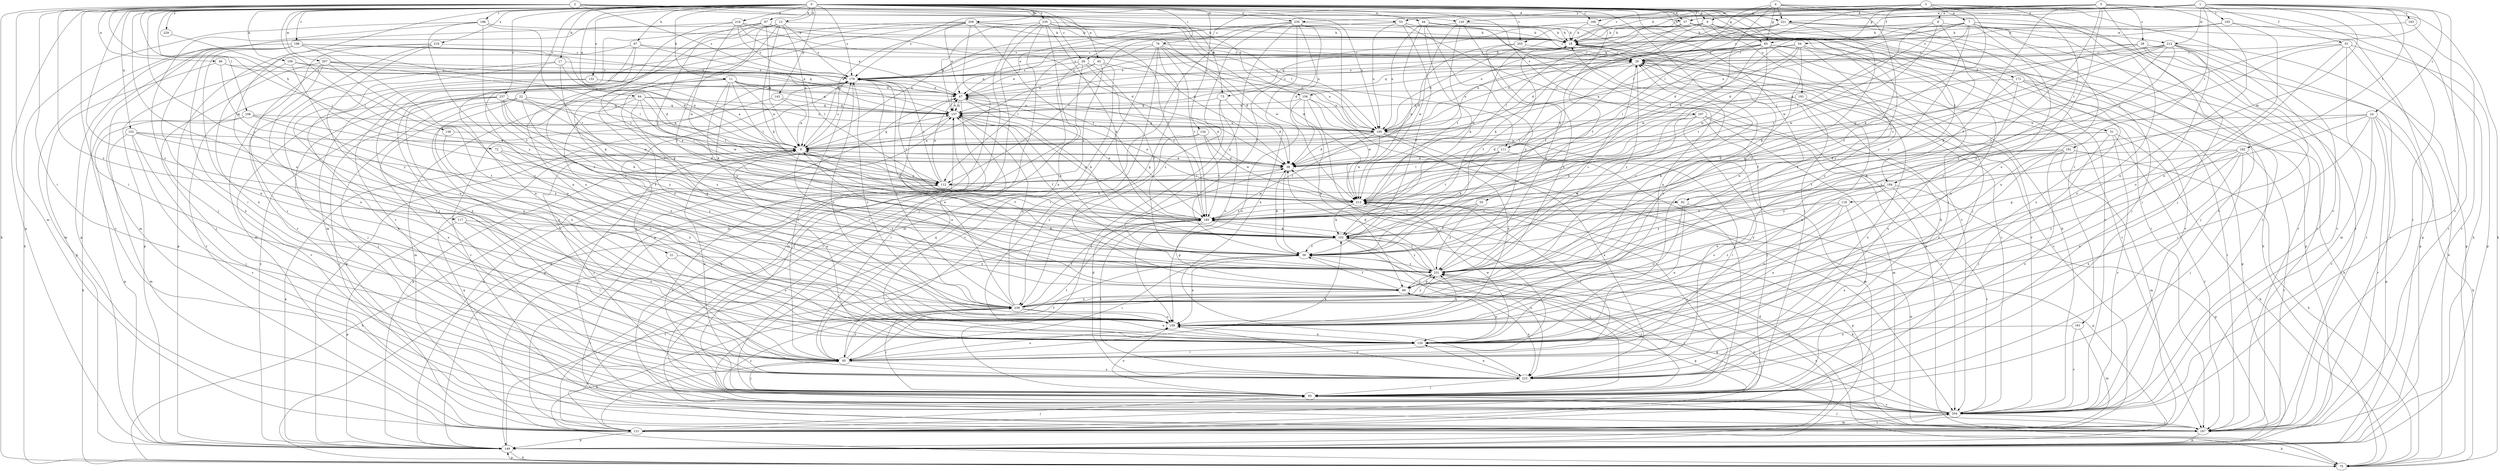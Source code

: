 strict digraph  {
0;
1;
2;
3;
4;
5;
6;
7;
8;
9;
11;
13;
17;
18;
21;
22;
24;
26;
28;
29;
37;
38;
44;
45;
46;
47;
51;
52;
53;
54;
55;
56;
64;
65;
66;
67;
72;
73;
75;
76;
85;
92;
93;
97;
100;
102;
105;
108;
111;
112;
117;
118;
120;
121;
130;
132;
134;
138;
139;
143;
149;
152;
156;
157;
161;
166;
167;
172;
176;
181;
182;
183;
184;
185;
193;
195;
196;
197;
198;
203;
204;
207;
208;
212;
213;
216;
218;
221;
222;
229;
230;
231;
235;
237;
239;
0 -> 6  [label=a];
0 -> 11  [label=b];
0 -> 13  [label=b];
0 -> 17  [label=b];
0 -> 21  [label=c];
0 -> 22  [label=c];
0 -> 37  [label=d];
0 -> 44  [label=e];
0 -> 45  [label=e];
0 -> 51  [label=f];
0 -> 64  [label=g];
0 -> 65  [label=g];
0 -> 67  [label=h];
0 -> 72  [label=h];
0 -> 76  [label=i];
0 -> 85  [label=i];
0 -> 92  [label=j];
0 -> 97  [label=k];
0 -> 100  [label=k];
0 -> 117  [label=m];
0 -> 130  [label=n];
0 -> 132  [label=o];
0 -> 134  [label=o];
0 -> 138  [label=o];
0 -> 139  [label=o];
0 -> 143  [label=p];
0 -> 149  [label=p];
0 -> 152  [label=q];
0 -> 161  [label=r];
0 -> 166  [label=r];
0 -> 172  [label=s];
0 -> 176  [label=s];
0 -> 193  [label=u];
0 -> 195  [label=u];
0 -> 196  [label=v];
0 -> 197  [label=v];
0 -> 198  [label=v];
0 -> 203  [label=v];
0 -> 207  [label=w];
0 -> 208  [label=w];
0 -> 216  [label=x];
0 -> 218  [label=x];
0 -> 221  [label=x];
0 -> 229  [label=y];
0 -> 230  [label=y];
0 -> 235  [label=z];
0 -> 237  [label=z];
0 -> 239  [label=z];
1 -> 6  [label=a];
1 -> 18  [label=b];
1 -> 24  [label=c];
1 -> 52  [label=f];
1 -> 53  [label=f];
1 -> 73  [label=h];
1 -> 92  [label=j];
1 -> 105  [label=l];
1 -> 118  [label=m];
1 -> 120  [label=m];
1 -> 156  [label=q];
1 -> 176  [label=s];
1 -> 181  [label=t];
1 -> 182  [label=t];
1 -> 183  [label=t];
1 -> 203  [label=v];
1 -> 204  [label=v];
1 -> 212  [label=w];
1 -> 221  [label=x];
2 -> 26  [label=c];
2 -> 37  [label=d];
2 -> 46  [label=e];
2 -> 53  [label=f];
2 -> 73  [label=h];
2 -> 75  [label=h];
2 -> 85  [label=i];
2 -> 92  [label=j];
2 -> 108  [label=l];
2 -> 111  [label=l];
2 -> 120  [label=m];
2 -> 121  [label=m];
2 -> 156  [label=q];
2 -> 176  [label=s];
2 -> 239  [label=z];
3 -> 7  [label=a];
3 -> 26  [label=c];
3 -> 54  [label=f];
3 -> 75  [label=h];
3 -> 102  [label=k];
3 -> 111  [label=l];
3 -> 166  [label=r];
3 -> 184  [label=t];
3 -> 204  [label=v];
3 -> 230  [label=y];
4 -> 55  [label=f];
4 -> 56  [label=f];
4 -> 65  [label=g];
4 -> 111  [label=l];
4 -> 204  [label=v];
4 -> 221  [label=x];
4 -> 222  [label=x];
4 -> 239  [label=z];
5 -> 8  [label=a];
5 -> 18  [label=b];
5 -> 28  [label=c];
5 -> 37  [label=d];
5 -> 56  [label=f];
5 -> 65  [label=g];
5 -> 75  [label=h];
5 -> 93  [label=j];
5 -> 130  [label=n];
5 -> 139  [label=o];
5 -> 167  [label=r];
5 -> 231  [label=y];
6 -> 18  [label=b];
6 -> 111  [label=l];
6 -> 112  [label=l];
6 -> 157  [label=q];
6 -> 167  [label=r];
6 -> 184  [label=t];
6 -> 239  [label=z];
7 -> 18  [label=b];
7 -> 38  [label=d];
7 -> 112  [label=l];
7 -> 130  [label=n];
7 -> 139  [label=o];
7 -> 149  [label=p];
7 -> 167  [label=r];
7 -> 176  [label=s];
7 -> 185  [label=t];
7 -> 204  [label=v];
7 -> 231  [label=y];
8 -> 38  [label=d];
8 -> 56  [label=f];
8 -> 176  [label=s];
8 -> 212  [label=w];
8 -> 213  [label=w];
9 -> 38  [label=d];
9 -> 56  [label=f];
9 -> 93  [label=j];
9 -> 157  [label=q];
9 -> 176  [label=s];
9 -> 204  [label=v];
9 -> 239  [label=z];
11 -> 9  [label=a];
11 -> 47  [label=e];
11 -> 102  [label=k];
11 -> 112  [label=l];
11 -> 130  [label=n];
11 -> 157  [label=q];
11 -> 195  [label=u];
11 -> 231  [label=y];
11 -> 239  [label=z];
13 -> 9  [label=a];
13 -> 18  [label=b];
13 -> 56  [label=f];
13 -> 66  [label=g];
13 -> 102  [label=k];
13 -> 121  [label=m];
13 -> 130  [label=n];
13 -> 176  [label=s];
17 -> 9  [label=a];
17 -> 85  [label=i];
17 -> 102  [label=k];
17 -> 167  [label=r];
17 -> 176  [label=s];
18 -> 29  [label=c];
18 -> 56  [label=f];
18 -> 167  [label=r];
21 -> 139  [label=o];
21 -> 167  [label=r];
21 -> 231  [label=y];
22 -> 93  [label=j];
22 -> 112  [label=l];
22 -> 130  [label=n];
22 -> 157  [label=q];
22 -> 185  [label=t];
22 -> 222  [label=x];
22 -> 231  [label=y];
24 -> 66  [label=g];
24 -> 75  [label=h];
24 -> 85  [label=i];
24 -> 102  [label=k];
24 -> 149  [label=p];
24 -> 167  [label=r];
24 -> 195  [label=u];
24 -> 204  [label=v];
26 -> 56  [label=f];
26 -> 121  [label=m];
26 -> 167  [label=r];
26 -> 176  [label=s];
26 -> 185  [label=t];
28 -> 29  [label=c];
28 -> 93  [label=j];
28 -> 149  [label=p];
28 -> 157  [label=q];
28 -> 167  [label=r];
28 -> 213  [label=w];
29 -> 176  [label=s];
29 -> 185  [label=t];
29 -> 195  [label=u];
29 -> 204  [label=v];
29 -> 231  [label=y];
37 -> 18  [label=b];
37 -> 75  [label=h];
37 -> 102  [label=k];
37 -> 167  [label=r];
37 -> 195  [label=u];
37 -> 204  [label=v];
38 -> 9  [label=a];
38 -> 56  [label=f];
38 -> 112  [label=l];
44 -> 18  [label=b];
44 -> 102  [label=k];
44 -> 130  [label=n];
44 -> 195  [label=u];
44 -> 213  [label=w];
44 -> 231  [label=y];
45 -> 47  [label=e];
45 -> 75  [label=h];
45 -> 176  [label=s];
45 -> 195  [label=u];
45 -> 204  [label=v];
46 -> 47  [label=e];
46 -> 149  [label=p];
46 -> 176  [label=s];
46 -> 231  [label=y];
47 -> 29  [label=c];
47 -> 38  [label=d];
47 -> 93  [label=j];
47 -> 102  [label=k];
47 -> 149  [label=p];
47 -> 157  [label=q];
51 -> 9  [label=a];
51 -> 38  [label=d];
51 -> 75  [label=h];
51 -> 93  [label=j];
51 -> 167  [label=r];
51 -> 204  [label=v];
52 -> 29  [label=c];
52 -> 75  [label=h];
52 -> 85  [label=i];
52 -> 121  [label=m];
52 -> 149  [label=p];
52 -> 231  [label=y];
53 -> 9  [label=a];
53 -> 18  [label=b];
53 -> 29  [label=c];
53 -> 56  [label=f];
53 -> 75  [label=h];
53 -> 112  [label=l];
53 -> 195  [label=u];
53 -> 204  [label=v];
54 -> 29  [label=c];
54 -> 38  [label=d];
54 -> 47  [label=e];
54 -> 102  [label=k];
54 -> 130  [label=n];
54 -> 176  [label=s];
54 -> 213  [label=w];
54 -> 231  [label=y];
55 -> 56  [label=f];
55 -> 185  [label=t];
55 -> 231  [label=y];
56 -> 38  [label=d];
56 -> 85  [label=i];
56 -> 139  [label=o];
56 -> 167  [label=r];
56 -> 231  [label=y];
64 -> 66  [label=g];
64 -> 85  [label=i];
64 -> 112  [label=l];
64 -> 139  [label=o];
64 -> 157  [label=q];
64 -> 195  [label=u];
64 -> 213  [label=w];
65 -> 9  [label=a];
65 -> 29  [label=c];
65 -> 47  [label=e];
65 -> 85  [label=i];
65 -> 112  [label=l];
65 -> 149  [label=p];
65 -> 185  [label=t];
65 -> 195  [label=u];
65 -> 204  [label=v];
65 -> 213  [label=w];
65 -> 239  [label=z];
66 -> 9  [label=a];
66 -> 29  [label=c];
66 -> 56  [label=f];
66 -> 130  [label=n];
66 -> 222  [label=x];
66 -> 231  [label=y];
66 -> 239  [label=z];
67 -> 29  [label=c];
67 -> 112  [label=l];
67 -> 130  [label=n];
67 -> 139  [label=o];
67 -> 149  [label=p];
72 -> 38  [label=d];
72 -> 139  [label=o];
72 -> 231  [label=y];
73 -> 38  [label=d];
73 -> 93  [label=j];
73 -> 139  [label=o];
73 -> 157  [label=q];
75 -> 38  [label=d];
75 -> 149  [label=p];
76 -> 29  [label=c];
76 -> 38  [label=d];
76 -> 66  [label=g];
76 -> 85  [label=i];
76 -> 112  [label=l];
76 -> 130  [label=n];
76 -> 157  [label=q];
76 -> 185  [label=t];
76 -> 195  [label=u];
85 -> 56  [label=f];
85 -> 93  [label=j];
85 -> 102  [label=k];
85 -> 139  [label=o];
85 -> 157  [label=q];
85 -> 176  [label=s];
85 -> 185  [label=t];
85 -> 222  [label=x];
85 -> 239  [label=z];
92 -> 130  [label=n];
92 -> 139  [label=o];
92 -> 149  [label=p];
92 -> 185  [label=t];
93 -> 18  [label=b];
93 -> 112  [label=l];
93 -> 139  [label=o];
93 -> 204  [label=v];
93 -> 231  [label=y];
97 -> 9  [label=a];
97 -> 18  [label=b];
97 -> 38  [label=d];
97 -> 149  [label=p];
97 -> 185  [label=t];
97 -> 239  [label=z];
100 -> 47  [label=e];
100 -> 130  [label=n];
100 -> 139  [label=o];
100 -> 176  [label=s];
102 -> 56  [label=f];
102 -> 93  [label=j];
102 -> 222  [label=x];
102 -> 231  [label=y];
105 -> 18  [label=b];
105 -> 139  [label=o];
105 -> 167  [label=r];
105 -> 195  [label=u];
108 -> 56  [label=f];
108 -> 75  [label=h];
108 -> 149  [label=p];
108 -> 195  [label=u];
108 -> 231  [label=y];
111 -> 38  [label=d];
111 -> 85  [label=i];
111 -> 102  [label=k];
111 -> 112  [label=l];
111 -> 185  [label=t];
112 -> 47  [label=e];
112 -> 75  [label=h];
112 -> 176  [label=s];
112 -> 213  [label=w];
117 -> 85  [label=i];
117 -> 102  [label=k];
117 -> 130  [label=n];
117 -> 149  [label=p];
118 -> 130  [label=n];
118 -> 185  [label=t];
118 -> 222  [label=x];
118 -> 231  [label=y];
118 -> 239  [label=z];
120 -> 18  [label=b];
120 -> 93  [label=j];
120 -> 176  [label=s];
120 -> 185  [label=t];
120 -> 213  [label=w];
120 -> 239  [label=z];
121 -> 29  [label=c];
121 -> 66  [label=g];
121 -> 75  [label=h];
121 -> 85  [label=i];
121 -> 93  [label=j];
121 -> 149  [label=p];
121 -> 204  [label=v];
121 -> 231  [label=y];
130 -> 9  [label=a];
130 -> 85  [label=i];
130 -> 213  [label=w];
132 -> 9  [label=a];
132 -> 47  [label=e];
132 -> 93  [label=j];
132 -> 222  [label=x];
134 -> 9  [label=a];
134 -> 185  [label=t];
134 -> 213  [label=w];
134 -> 239  [label=z];
138 -> 9  [label=a];
138 -> 139  [label=o];
139 -> 29  [label=c];
139 -> 130  [label=n];
139 -> 176  [label=s];
139 -> 231  [label=y];
143 -> 9  [label=a];
143 -> 157  [label=q];
143 -> 167  [label=r];
149 -> 9  [label=a];
149 -> 75  [label=h];
149 -> 157  [label=q];
149 -> 176  [label=s];
149 -> 185  [label=t];
149 -> 231  [label=y];
152 -> 9  [label=a];
152 -> 93  [label=j];
152 -> 121  [label=m];
152 -> 185  [label=t];
152 -> 204  [label=v];
152 -> 239  [label=z];
156 -> 66  [label=g];
156 -> 85  [label=i];
156 -> 93  [label=j];
156 -> 139  [label=o];
156 -> 157  [label=q];
156 -> 213  [label=w];
157 -> 47  [label=e];
157 -> 56  [label=f];
157 -> 85  [label=i];
157 -> 102  [label=k];
157 -> 149  [label=p];
157 -> 195  [label=u];
161 -> 121  [label=m];
161 -> 130  [label=n];
161 -> 204  [label=v];
166 -> 9  [label=a];
166 -> 18  [label=b];
166 -> 56  [label=f];
166 -> 93  [label=j];
167 -> 9  [label=a];
167 -> 93  [label=j];
167 -> 102  [label=k];
167 -> 149  [label=p];
167 -> 213  [label=w];
172 -> 47  [label=e];
172 -> 56  [label=f];
172 -> 75  [label=h];
172 -> 149  [label=p];
172 -> 167  [label=r];
172 -> 222  [label=x];
176 -> 47  [label=e];
176 -> 121  [label=m];
176 -> 139  [label=o];
176 -> 149  [label=p];
176 -> 167  [label=r];
176 -> 185  [label=t];
176 -> 195  [label=u];
181 -> 38  [label=d];
181 -> 75  [label=h];
181 -> 121  [label=m];
181 -> 139  [label=o];
181 -> 185  [label=t];
181 -> 222  [label=x];
181 -> 231  [label=y];
182 -> 38  [label=d];
182 -> 93  [label=j];
182 -> 130  [label=n];
182 -> 167  [label=r];
182 -> 185  [label=t];
182 -> 222  [label=x];
182 -> 239  [label=z];
183 -> 18  [label=b];
183 -> 167  [label=r];
184 -> 130  [label=n];
184 -> 139  [label=o];
184 -> 149  [label=p];
184 -> 204  [label=v];
184 -> 213  [label=w];
184 -> 231  [label=y];
185 -> 47  [label=e];
185 -> 66  [label=g];
185 -> 102  [label=k];
185 -> 157  [label=q];
193 -> 130  [label=n];
193 -> 157  [label=q];
193 -> 222  [label=x];
195 -> 9  [label=a];
195 -> 18  [label=b];
195 -> 38  [label=d];
195 -> 121  [label=m];
195 -> 139  [label=o];
195 -> 157  [label=q];
195 -> 185  [label=t];
195 -> 213  [label=w];
195 -> 222  [label=x];
196 -> 18  [label=b];
196 -> 56  [label=f];
196 -> 75  [label=h];
196 -> 93  [label=j];
196 -> 185  [label=t];
196 -> 231  [label=y];
197 -> 93  [label=j];
197 -> 102  [label=k];
197 -> 121  [label=m];
197 -> 195  [label=u];
197 -> 204  [label=v];
197 -> 222  [label=x];
197 -> 231  [label=y];
198 -> 29  [label=c];
198 -> 38  [label=d];
198 -> 85  [label=i];
198 -> 112  [label=l];
198 -> 121  [label=m];
198 -> 130  [label=n];
198 -> 157  [label=q];
198 -> 204  [label=v];
198 -> 222  [label=x];
198 -> 239  [label=z];
203 -> 29  [label=c];
203 -> 38  [label=d];
203 -> 231  [label=y];
204 -> 18  [label=b];
204 -> 29  [label=c];
204 -> 56  [label=f];
204 -> 66  [label=g];
204 -> 121  [label=m];
204 -> 157  [label=q];
204 -> 167  [label=r];
204 -> 239  [label=z];
207 -> 38  [label=d];
207 -> 85  [label=i];
207 -> 93  [label=j];
207 -> 130  [label=n];
207 -> 139  [label=o];
207 -> 157  [label=q];
207 -> 176  [label=s];
208 -> 9  [label=a];
208 -> 18  [label=b];
208 -> 47  [label=e];
208 -> 93  [label=j];
208 -> 139  [label=o];
208 -> 149  [label=p];
208 -> 185  [label=t];
208 -> 195  [label=u];
208 -> 204  [label=v];
208 -> 213  [label=w];
212 -> 9  [label=a];
212 -> 29  [label=c];
212 -> 102  [label=k];
212 -> 139  [label=o];
212 -> 149  [label=p];
212 -> 167  [label=r];
212 -> 185  [label=t];
212 -> 204  [label=v];
212 -> 213  [label=w];
212 -> 231  [label=y];
213 -> 9  [label=a];
213 -> 18  [label=b];
213 -> 47  [label=e];
213 -> 85  [label=i];
213 -> 93  [label=j];
213 -> 102  [label=k];
213 -> 149  [label=p];
213 -> 185  [label=t];
216 -> 18  [label=b];
216 -> 38  [label=d];
216 -> 47  [label=e];
216 -> 121  [label=m];
216 -> 176  [label=s];
216 -> 185  [label=t];
216 -> 213  [label=w];
218 -> 29  [label=c];
218 -> 121  [label=m];
218 -> 149  [label=p];
218 -> 204  [label=v];
218 -> 222  [label=x];
221 -> 9  [label=a];
221 -> 18  [label=b];
221 -> 29  [label=c];
221 -> 38  [label=d];
221 -> 66  [label=g];
221 -> 93  [label=j];
221 -> 167  [label=r];
221 -> 222  [label=x];
222 -> 9  [label=a];
222 -> 38  [label=d];
222 -> 93  [label=j];
222 -> 130  [label=n];
222 -> 139  [label=o];
222 -> 176  [label=s];
222 -> 185  [label=t];
229 -> 112  [label=l];
230 -> 18  [label=b];
230 -> 38  [label=d];
230 -> 47  [label=e];
230 -> 56  [label=f];
230 -> 121  [label=m];
230 -> 204  [label=v];
230 -> 222  [label=x];
230 -> 231  [label=y];
230 -> 239  [label=z];
231 -> 29  [label=c];
231 -> 38  [label=d];
231 -> 66  [label=g];
231 -> 176  [label=s];
231 -> 185  [label=t];
235 -> 18  [label=b];
235 -> 93  [label=j];
235 -> 102  [label=k];
235 -> 121  [label=m];
235 -> 130  [label=n];
235 -> 157  [label=q];
235 -> 185  [label=t];
235 -> 204  [label=v];
235 -> 213  [label=w];
237 -> 9  [label=a];
237 -> 85  [label=i];
237 -> 93  [label=j];
237 -> 102  [label=k];
237 -> 157  [label=q];
237 -> 204  [label=v];
237 -> 213  [label=w];
237 -> 231  [label=y];
239 -> 18  [label=b];
239 -> 47  [label=e];
239 -> 75  [label=h];
239 -> 93  [label=j];
239 -> 130  [label=n];
239 -> 139  [label=o];
239 -> 157  [label=q];
239 -> 176  [label=s];
239 -> 185  [label=t];
239 -> 231  [label=y];
}

